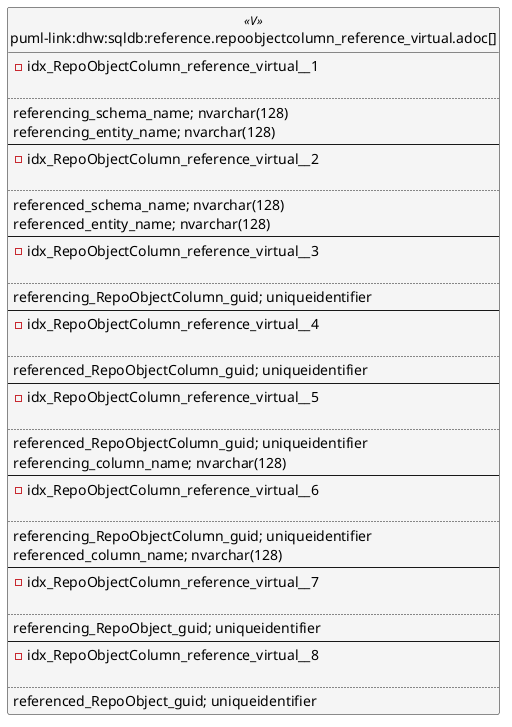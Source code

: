 @startuml
left to right direction
'top to bottom direction
hide circle
'avoide "." issues:
set namespaceSeparator none


skinparam class {
  BackgroundColor White
  BackgroundColor<<FN>> Yellow
  BackgroundColor<<FS>> Yellow
  BackgroundColor<<FT>> LightGray
  BackgroundColor<<IF>> Yellow
  BackgroundColor<<IS>> Yellow
  BackgroundColor<<P>> Aqua
  BackgroundColor<<PC>> Aqua
  BackgroundColor<<SN>> Yellow
  BackgroundColor<<SO>> SlateBlue
  BackgroundColor<<TF>> LightGray
  BackgroundColor<<TR>> Tomato
  BackgroundColor<<U>> White
  BackgroundColor<<V>> WhiteSmoke
  BackgroundColor<<X>> Aqua
  BackgroundColor<<external>> AliceBlue
}


entity "puml-link:dhw:sqldb:reference.repoobjectcolumn_reference_virtual.adoc[]" as reference.RepoObjectColumn_reference_virtual << V >> {
- idx_RepoObjectColumn_reference_virtual__1

..
referencing_schema_name; nvarchar(128)
referencing_entity_name; nvarchar(128)
--
- idx_RepoObjectColumn_reference_virtual__2

..
referenced_schema_name; nvarchar(128)
referenced_entity_name; nvarchar(128)
--
- idx_RepoObjectColumn_reference_virtual__3

..
referencing_RepoObjectColumn_guid; uniqueidentifier
--
- idx_RepoObjectColumn_reference_virtual__4

..
referenced_RepoObjectColumn_guid; uniqueidentifier
--
- idx_RepoObjectColumn_reference_virtual__5

..
referenced_RepoObjectColumn_guid; uniqueidentifier
referencing_column_name; nvarchar(128)
--
- idx_RepoObjectColumn_reference_virtual__6

..
referencing_RepoObjectColumn_guid; uniqueidentifier
referenced_column_name; nvarchar(128)
--
- idx_RepoObjectColumn_reference_virtual__7

..
referencing_RepoObject_guid; uniqueidentifier
--
- idx_RepoObjectColumn_reference_virtual__8

..
referenced_RepoObject_guid; uniqueidentifier
}


@enduml

